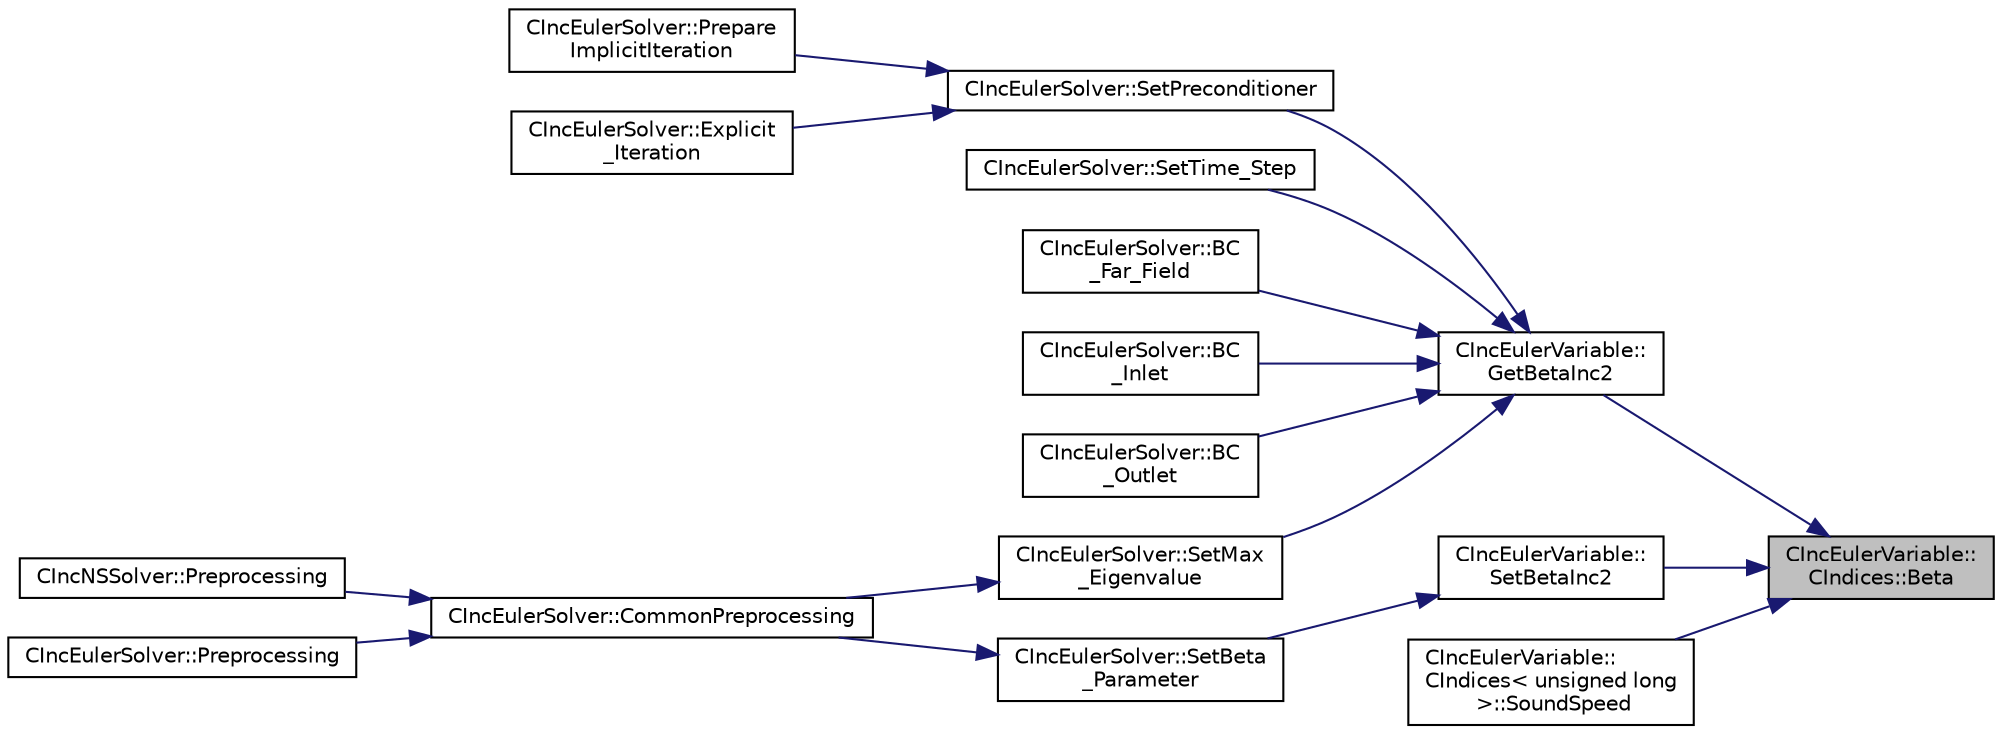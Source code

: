 digraph "CIncEulerVariable::CIndices::Beta"
{
 // LATEX_PDF_SIZE
  edge [fontname="Helvetica",fontsize="10",labelfontname="Helvetica",labelfontsize="10"];
  node [fontname="Helvetica",fontsize="10",shape=record];
  rankdir="RL";
  Node1 [label="CIncEulerVariable::\lCIndices::Beta",height=0.2,width=0.4,color="black", fillcolor="grey75", style="filled", fontcolor="black",tooltip=" "];
  Node1 -> Node2 [dir="back",color="midnightblue",fontsize="10",style="solid",fontname="Helvetica"];
  Node2 [label="CIncEulerVariable::\lGetBetaInc2",height=0.2,width=0.4,color="black", fillcolor="white", style="filled",URL="$classCIncEulerVariable.html#aadb29c1a48fc3c3209bbafc1dabae27c",tooltip="Get the value of beta squared for the incompressible flow."];
  Node2 -> Node3 [dir="back",color="midnightblue",fontsize="10",style="solid",fontname="Helvetica"];
  Node3 [label="CIncEulerSolver::BC\l_Far_Field",height=0.2,width=0.4,color="black", fillcolor="white", style="filled",URL="$classCIncEulerSolver.html#a4344a93831dc3f6fd2830cbe8e0c1e3b",tooltip="Impose the far-field boundary condition using characteristics."];
  Node2 -> Node4 [dir="back",color="midnightblue",fontsize="10",style="solid",fontname="Helvetica"];
  Node4 [label="CIncEulerSolver::BC\l_Inlet",height=0.2,width=0.4,color="black", fillcolor="white", style="filled",URL="$classCIncEulerSolver.html#ac0b00dbc68bbd80aa48f6249c6ea5c38",tooltip="Impose a subsonic inlet boundary condition."];
  Node2 -> Node5 [dir="back",color="midnightblue",fontsize="10",style="solid",fontname="Helvetica"];
  Node5 [label="CIncEulerSolver::BC\l_Outlet",height=0.2,width=0.4,color="black", fillcolor="white", style="filled",URL="$classCIncEulerSolver.html#afc1e6b64c1d323261468e1aa04b110ad",tooltip="Impose the outlet boundary condition."];
  Node2 -> Node6 [dir="back",color="midnightblue",fontsize="10",style="solid",fontname="Helvetica"];
  Node6 [label="CIncEulerSolver::SetMax\l_Eigenvalue",height=0.2,width=0.4,color="black", fillcolor="white", style="filled",URL="$classCIncEulerSolver.html#a223e376028f3f77be49d39017ebebdb0",tooltip="Compute the max eigenvalue."];
  Node6 -> Node7 [dir="back",color="midnightblue",fontsize="10",style="solid",fontname="Helvetica"];
  Node7 [label="CIncEulerSolver::CommonPreprocessing",height=0.2,width=0.4,color="black", fillcolor="white", style="filled",URL="$classCIncEulerSolver.html#ac50d02e914c4337e73d2c4878b12c59d",tooltip="Preprocessing actions common to the Euler and NS solvers."];
  Node7 -> Node8 [dir="back",color="midnightblue",fontsize="10",style="solid",fontname="Helvetica"];
  Node8 [label="CIncNSSolver::Preprocessing",height=0.2,width=0.4,color="black", fillcolor="white", style="filled",URL="$classCIncNSSolver.html#aaaff5cfe93aa72a689248c80b2ea9149",tooltip="Restart residual and compute gradients."];
  Node7 -> Node9 [dir="back",color="midnightblue",fontsize="10",style="solid",fontname="Helvetica"];
  Node9 [label="CIncEulerSolver::Preprocessing",height=0.2,width=0.4,color="black", fillcolor="white", style="filled",URL="$classCIncEulerSolver.html#aac33066eba6bdbe02693afb992e307d8",tooltip="Compute primitive variables and their gradients."];
  Node2 -> Node10 [dir="back",color="midnightblue",fontsize="10",style="solid",fontname="Helvetica"];
  Node10 [label="CIncEulerSolver::SetPreconditioner",height=0.2,width=0.4,color="black", fillcolor="white", style="filled",URL="$classCIncEulerSolver.html#ae72d37b6d7dd9749ff27a38f63f6696c",tooltip="Compute the preconditioner for low-Mach flows."];
  Node10 -> Node11 [dir="back",color="midnightblue",fontsize="10",style="solid",fontname="Helvetica"];
  Node11 [label="CIncEulerSolver::Explicit\l_Iteration",height=0.2,width=0.4,color="black", fillcolor="white", style="filled",URL="$classCIncEulerSolver.html#a065951ae86247daa36e157e09880cec4",tooltip="Generic implementation of explicit iterations with preconditioner."];
  Node10 -> Node12 [dir="back",color="midnightblue",fontsize="10",style="solid",fontname="Helvetica"];
  Node12 [label="CIncEulerSolver::Prepare\lImplicitIteration",height=0.2,width=0.4,color="black", fillcolor="white", style="filled",URL="$classCIncEulerSolver.html#a3c2e7823fdb661bf036e08f0942dd972",tooltip="Prepare an implicit iteration."];
  Node2 -> Node13 [dir="back",color="midnightblue",fontsize="10",style="solid",fontname="Helvetica"];
  Node13 [label="CIncEulerSolver::SetTime_Step",height=0.2,width=0.4,color="black", fillcolor="white", style="filled",URL="$classCIncEulerSolver.html#a3a189e3a7ac9965d97cc4e0143e729e3",tooltip="Compute the time step for solving the Euler equations."];
  Node1 -> Node14 [dir="back",color="midnightblue",fontsize="10",style="solid",fontname="Helvetica"];
  Node14 [label="CIncEulerVariable::\lSetBetaInc2",height=0.2,width=0.4,color="black", fillcolor="white", style="filled",URL="$classCIncEulerVariable.html#a6b46af3312443d36615a84c0e3425194",tooltip="Set the value of the beta coeffient for incompressible flows."];
  Node14 -> Node15 [dir="back",color="midnightblue",fontsize="10",style="solid",fontname="Helvetica"];
  Node15 [label="CIncEulerSolver::SetBeta\l_Parameter",height=0.2,width=0.4,color="black", fillcolor="white", style="filled",URL="$classCIncEulerSolver.html#a3e20d6912dc1a1806424e31b12bd80f4",tooltip="Update the Beta parameter for the incompressible preconditioner."];
  Node15 -> Node7 [dir="back",color="midnightblue",fontsize="10",style="solid",fontname="Helvetica"];
  Node1 -> Node16 [dir="back",color="midnightblue",fontsize="10",style="solid",fontname="Helvetica"];
  Node16 [label="CIncEulerVariable::\lCIndices\< unsigned long\l \>::SoundSpeed",height=0.2,width=0.4,color="black", fillcolor="white", style="filled",URL="$structCIncEulerVariable_1_1CIndices.html#ae2cb90b03739b9309c95a375e6871751",tooltip=" "];
}
